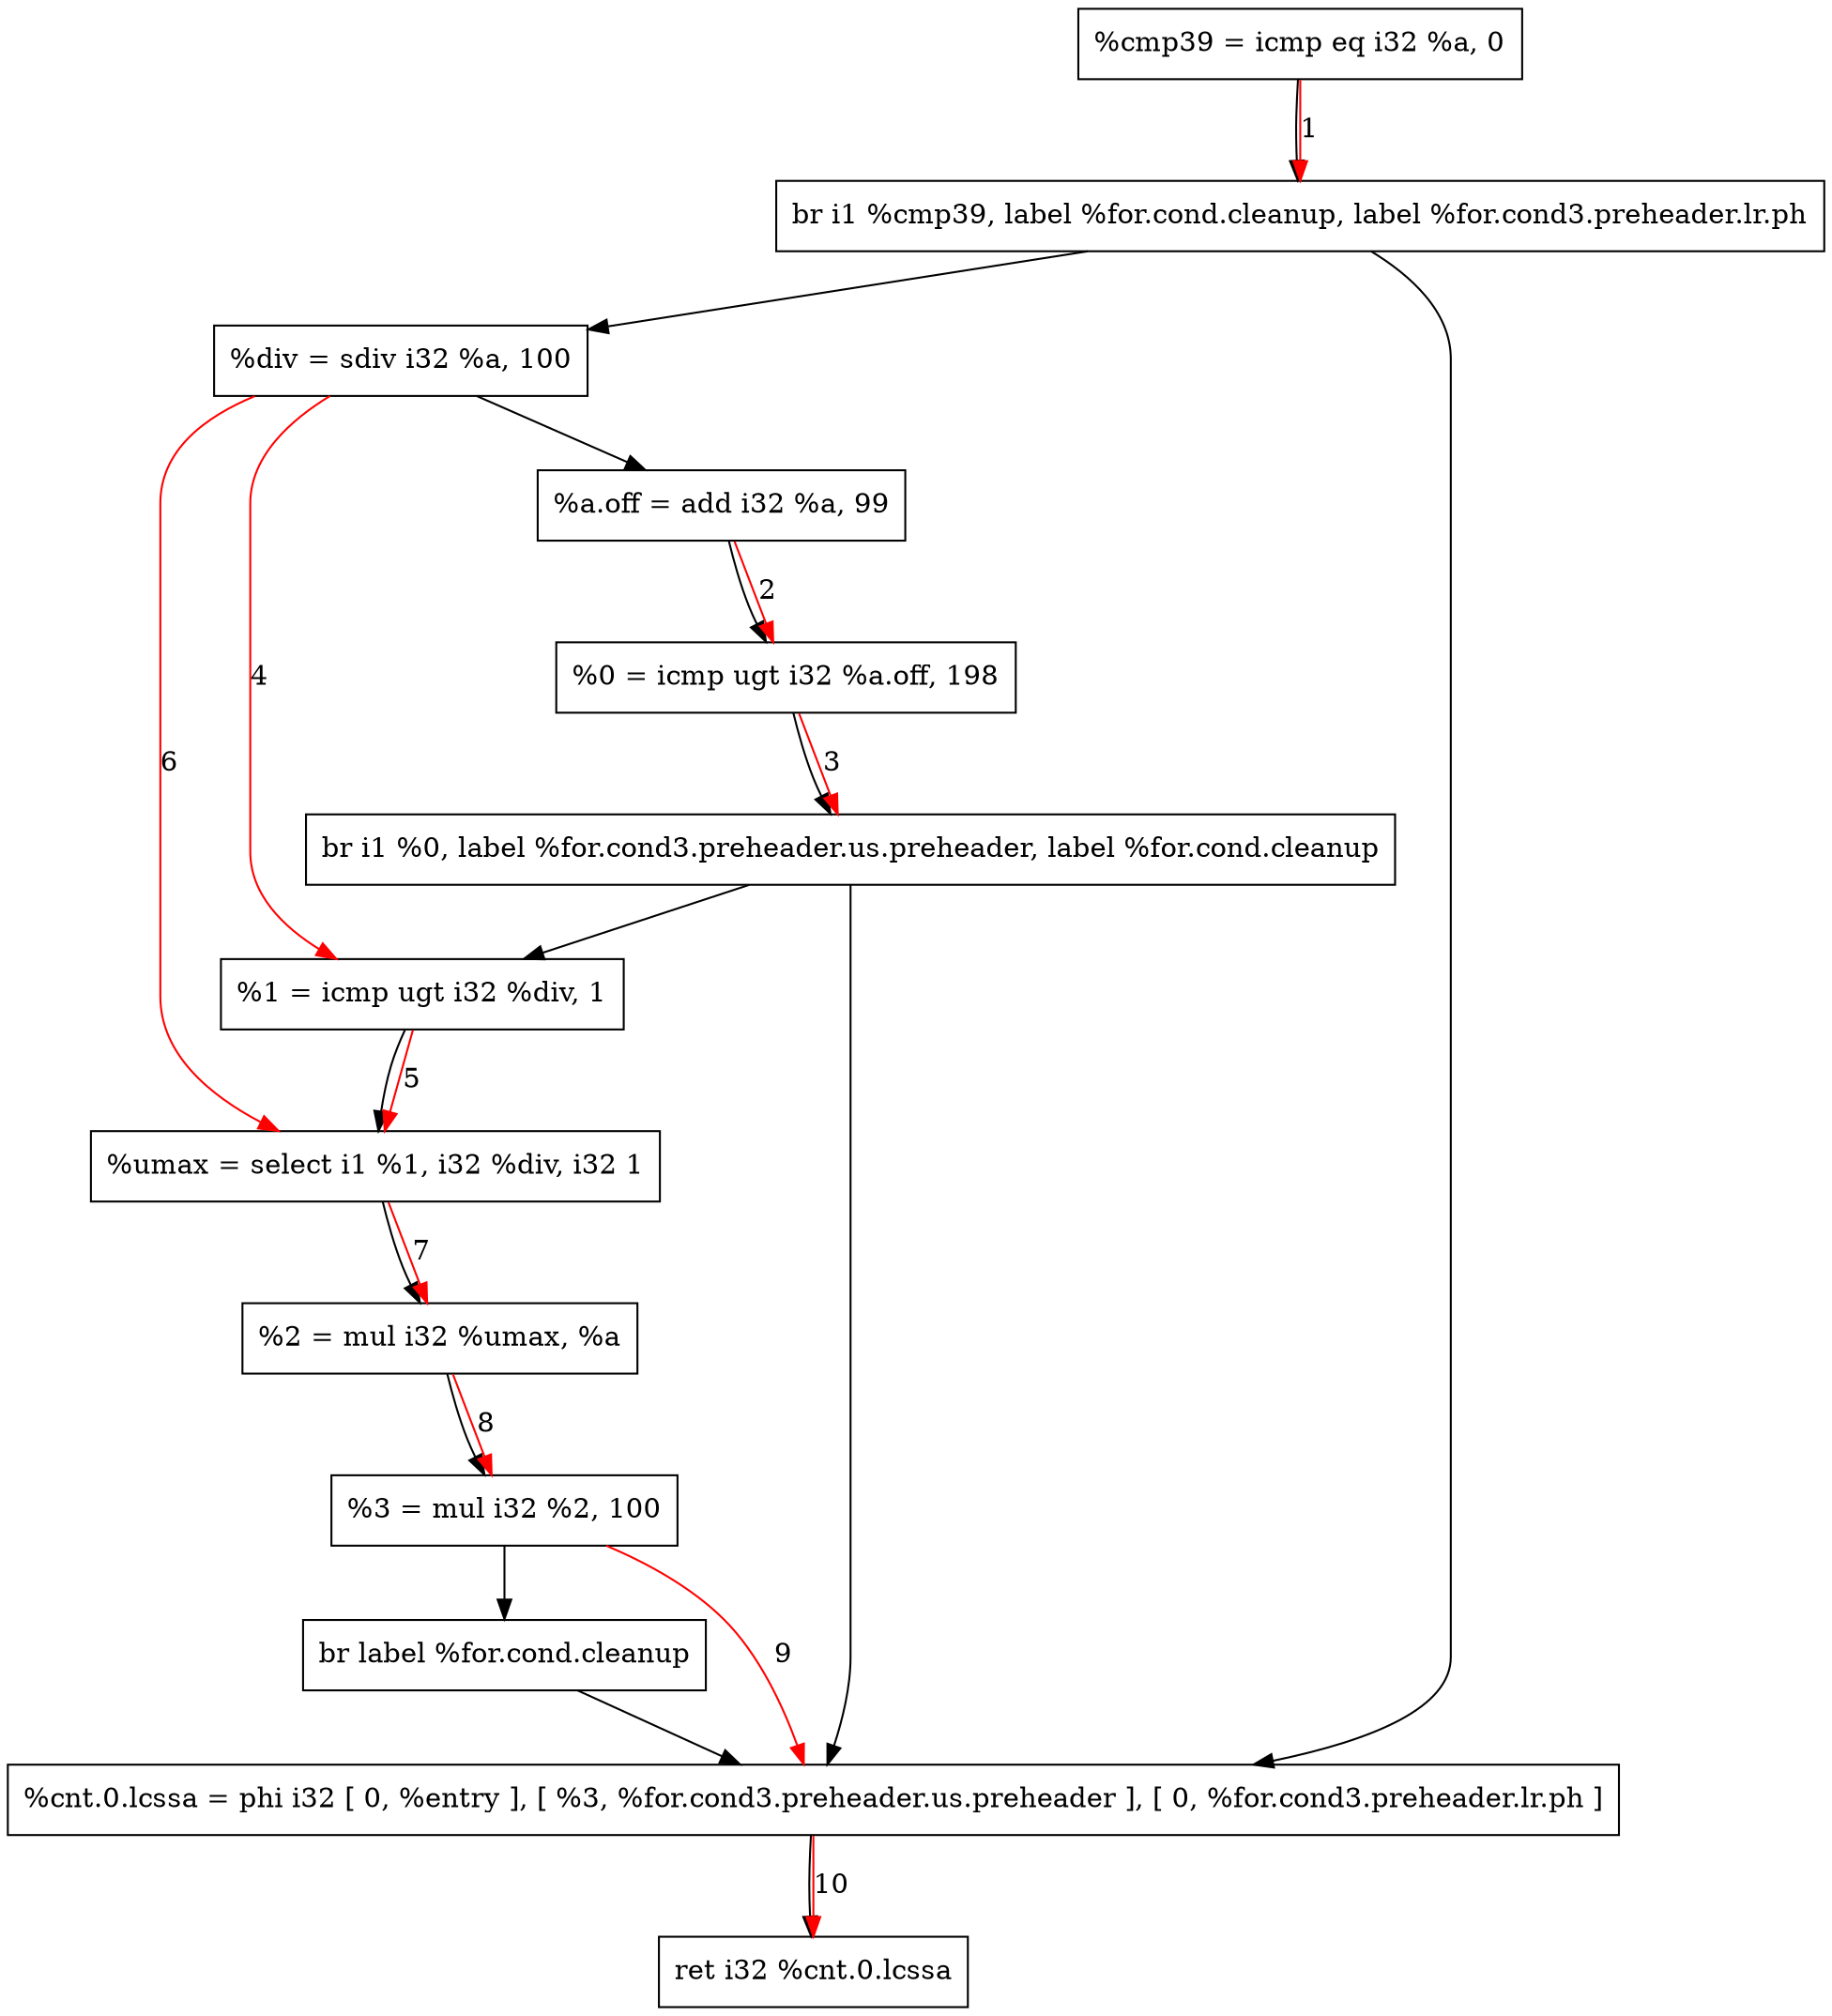 digraph "CDFG for'func' function" {
	Node0x55bc53646d70[shape=record, label="  %cmp39 = icmp eq i32 %a, 0"]
	Node0x55bc535d1c98[shape=record, label="  br i1 %cmp39, label %for.cond.cleanup, label %for.cond3.preheader.lr.ph"]
	Node0x55bc53647000[shape=record, label="  %div = sdiv i32 %a, 100"]
	Node0x55bc53647090[shape=record, label="  %a.off = add i32 %a, 99"]
	Node0x55bc53647150[shape=record, label="  %0 = icmp ugt i32 %a.off, 198"]
	Node0x55bc535d1db8[shape=record, label="  br i1 %0, label %for.cond3.preheader.us.preheader, label %for.cond.cleanup"]
	Node0x55bc53647300[shape=record, label="  %1 = icmp ugt i32 %div, 1"]
	Node0x55bc535dd228[shape=record, label="  %umax = select i1 %1, i32 %div, i32 1"]
	Node0x55bc53647390[shape=record, label="  %2 = mul i32 %umax, %a"]
	Node0x55bc53647400[shape=record, label="  %3 = mul i32 %2, 100"]
	Node0x55bc53646f28[shape=record, label="  br label %for.cond.cleanup"]
	Node0x55bc53647478[shape=record, label="  %cnt.0.lcssa = phi i32 [ 0, %entry ], [ %3, %for.cond3.preheader.us.preheader ], [ 0, %for.cond3.preheader.lr.ph ]"]
	Node0x55bc536466b8[shape=record, label="  ret i32 %cnt.0.lcssa"]
	Node0x55bc53646d70 -> Node0x55bc535d1c98
	Node0x55bc535d1c98 -> Node0x55bc53647478
	Node0x55bc535d1c98 -> Node0x55bc53647000
	Node0x55bc53647000 -> Node0x55bc53647090
	Node0x55bc53647090 -> Node0x55bc53647150
	Node0x55bc53647150 -> Node0x55bc535d1db8
	Node0x55bc535d1db8 -> Node0x55bc53647300
	Node0x55bc535d1db8 -> Node0x55bc53647478
	Node0x55bc53647300 -> Node0x55bc535dd228
	Node0x55bc535dd228 -> Node0x55bc53647390
	Node0x55bc53647390 -> Node0x55bc53647400
	Node0x55bc53647400 -> Node0x55bc53646f28
	Node0x55bc53646f28 -> Node0x55bc53647478
	Node0x55bc53647478 -> Node0x55bc536466b8
edge [color=red]
	Node0x55bc53646d70 -> Node0x55bc535d1c98[label="1"]
	Node0x55bc53647090 -> Node0x55bc53647150[label="2"]
	Node0x55bc53647150 -> Node0x55bc535d1db8[label="3"]
	Node0x55bc53647000 -> Node0x55bc53647300[label="4"]
	Node0x55bc53647300 -> Node0x55bc535dd228[label="5"]
	Node0x55bc53647000 -> Node0x55bc535dd228[label="6"]
	Node0x55bc535dd228 -> Node0x55bc53647390[label="7"]
	Node0x55bc53647390 -> Node0x55bc53647400[label="8"]
	Node0x55bc53647400 -> Node0x55bc53647478[label="9"]
	Node0x55bc53647478 -> Node0x55bc536466b8[label="10"]
}
